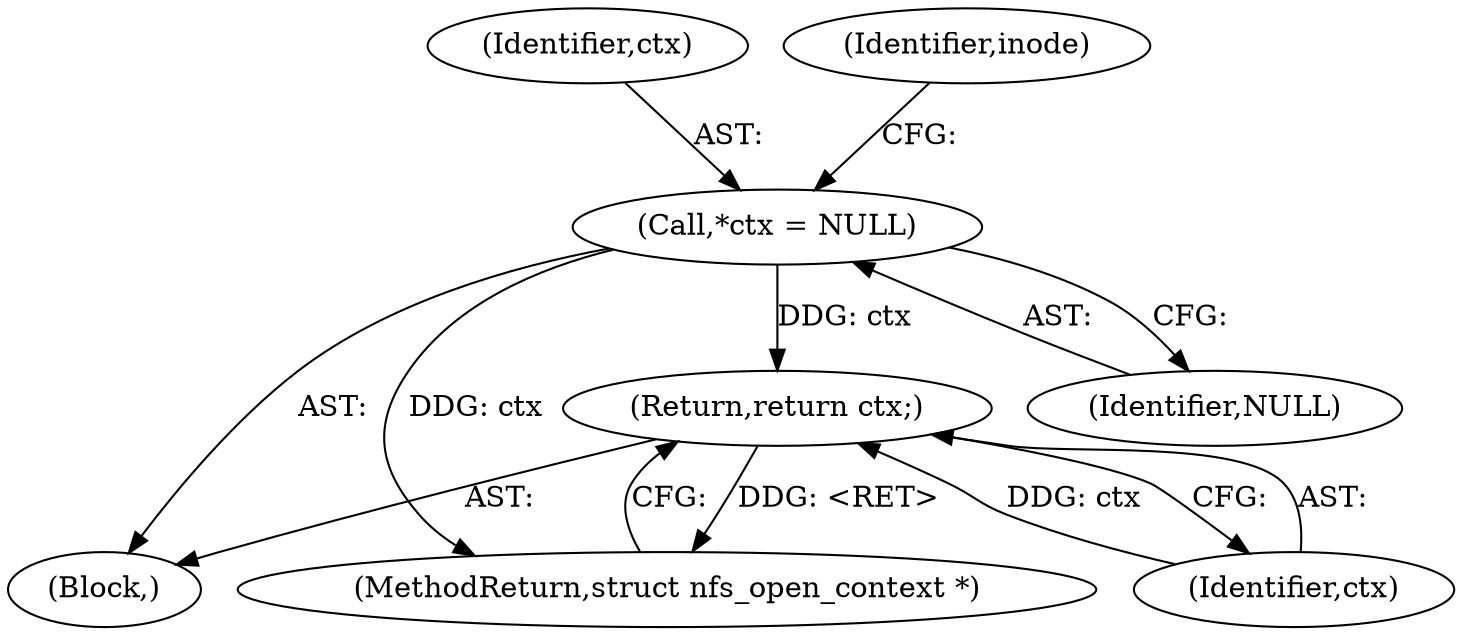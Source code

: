digraph "0_linux_dc0b027dfadfcb8a5504f7d8052754bf8d501ab9@pointer" {
"1000112" [label="(Call,*ctx = NULL)"];
"1000151" [label="(Return,return ctx;)"];
"1000113" [label="(Identifier,ctx)"];
"1000152" [label="(Identifier,ctx)"];
"1000118" [label="(Identifier,inode)"];
"1000151" [label="(Return,return ctx;)"];
"1000104" [label="(Block,)"];
"1000112" [label="(Call,*ctx = NULL)"];
"1000153" [label="(MethodReturn,struct nfs_open_context *)"];
"1000114" [label="(Identifier,NULL)"];
"1000112" -> "1000104"  [label="AST: "];
"1000112" -> "1000114"  [label="CFG: "];
"1000113" -> "1000112"  [label="AST: "];
"1000114" -> "1000112"  [label="AST: "];
"1000118" -> "1000112"  [label="CFG: "];
"1000112" -> "1000153"  [label="DDG: ctx"];
"1000112" -> "1000151"  [label="DDG: ctx"];
"1000151" -> "1000104"  [label="AST: "];
"1000151" -> "1000152"  [label="CFG: "];
"1000152" -> "1000151"  [label="AST: "];
"1000153" -> "1000151"  [label="CFG: "];
"1000151" -> "1000153"  [label="DDG: <RET>"];
"1000152" -> "1000151"  [label="DDG: ctx"];
}
